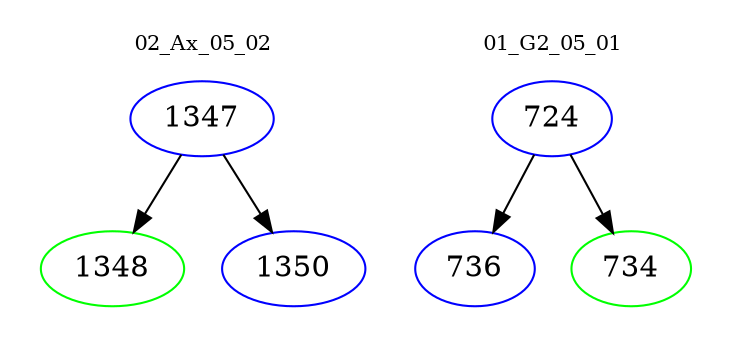 digraph{
subgraph cluster_0 {
color = white
label = "02_Ax_05_02";
fontsize=10;
T0_1347 [label="1347", color="blue"]
T0_1347 -> T0_1348 [color="black"]
T0_1348 [label="1348", color="green"]
T0_1347 -> T0_1350 [color="black"]
T0_1350 [label="1350", color="blue"]
}
subgraph cluster_1 {
color = white
label = "01_G2_05_01";
fontsize=10;
T1_724 [label="724", color="blue"]
T1_724 -> T1_736 [color="black"]
T1_736 [label="736", color="blue"]
T1_724 -> T1_734 [color="black"]
T1_734 [label="734", color="green"]
}
}
